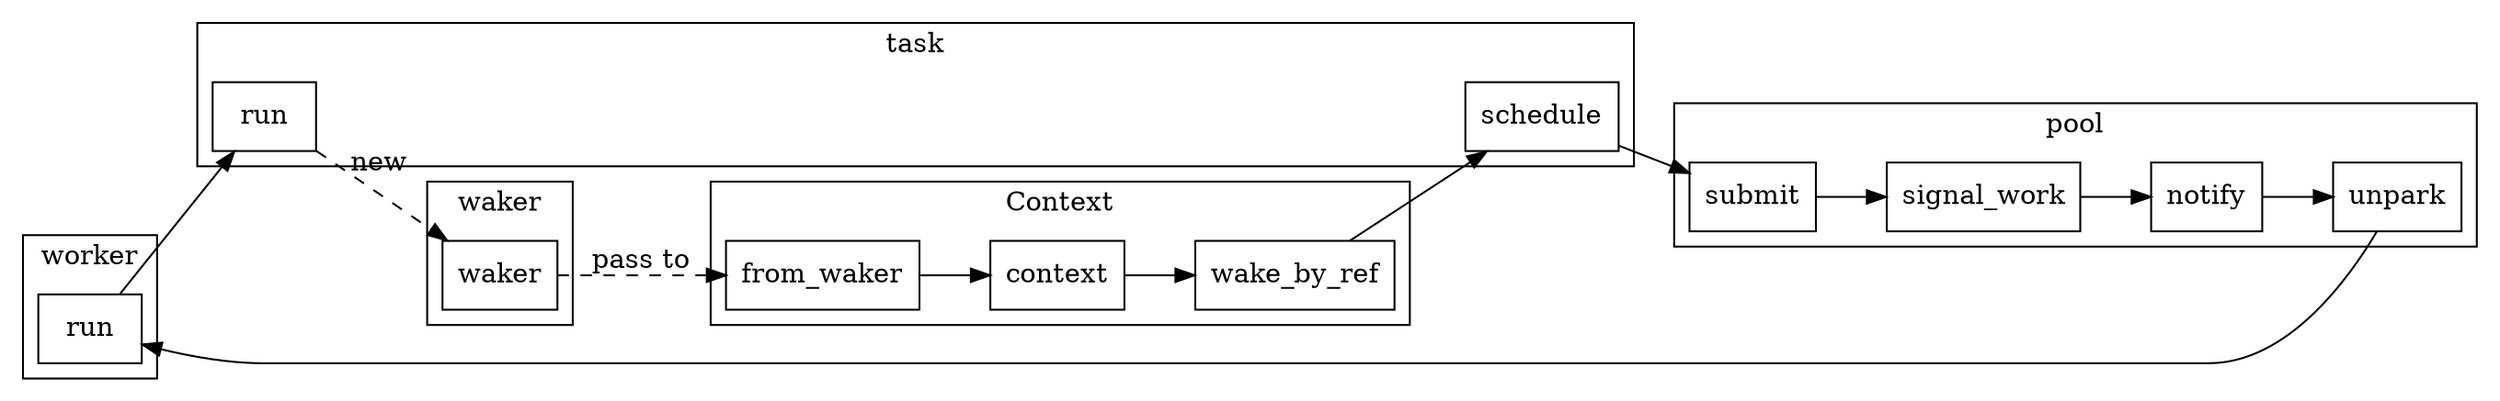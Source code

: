 //
// task-wake.dot
//
// Created on 28-09-2019 by xieyu
//
digraph taskwake {
  rankdir=LR;
  newrank=true;
  node[shape=box];

  subgraph cluster_worker {
    label="worker"
    worker_run[label="run"];
  }

  subgraph cluster_task{
    label="task";

    task_run[label="run"];
    task_schedule[label="schedule"];
  }

  subgraph cluster_waker {
    label="waker";
    waker;
  }

  subgraph cluster_context{
    label="Context"
    context[label="context"];
    context_from_waker[label="from_waker"];

    context_from_waker -> context -> wake_by_ref;
  }

  subgraph cluster_pool {
    label="pool"
    pool_submit[label="submit"];
    pool_unpark[label="unpark"];
    pool_submit -> signal_work -> notify -> pool_unpark;
  }

  waker -> context_from_waker[label="pass to";style="dashed"];
  pool_unpark -> worker_run -> task_run;
  task_run -> waker[label="new";style="dashed"];
  wake_by_ref -> task_schedule -> pool_submit;
}
